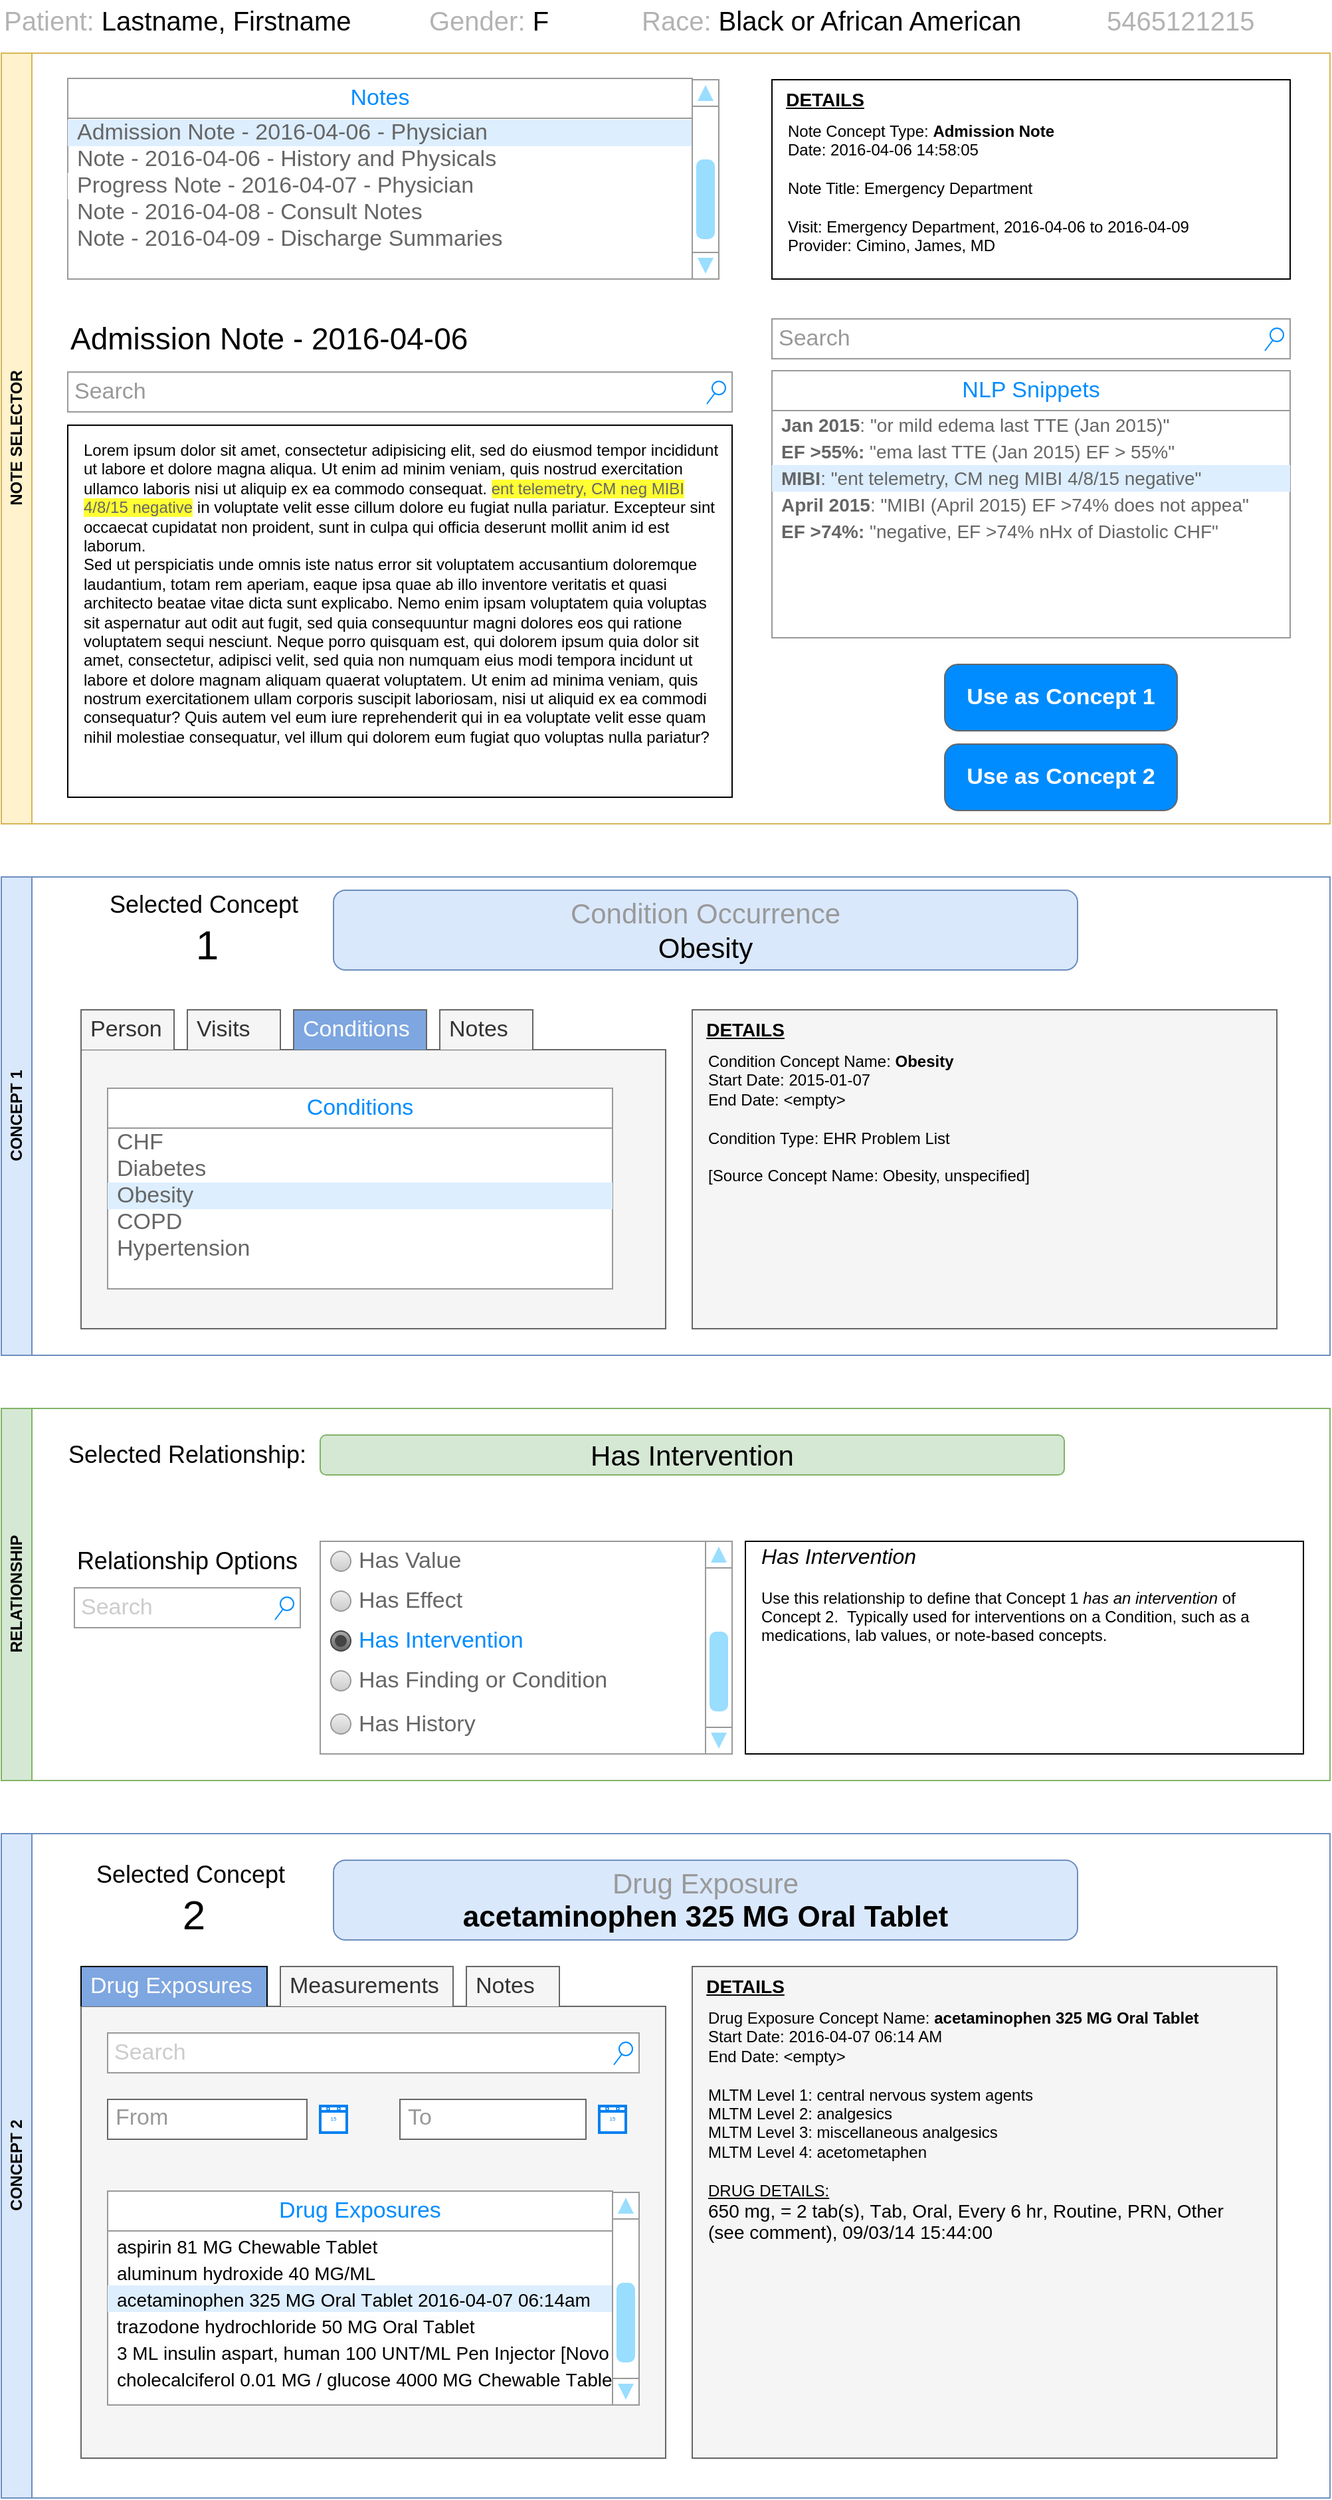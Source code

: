 <mxfile version="24.6.0" type="github">
  <diagram name="Page-1" id="CvbROnI0u1PsvaJzNxl1">
    <mxGraphModel dx="1250" dy="1535" grid="1" gridSize="10" guides="1" tooltips="1" connect="1" arrows="1" fold="1" page="1" pageScale="1" pageWidth="1100" pageHeight="850" math="0" shadow="0">
      <root>
        <mxCell id="0" />
        <mxCell id="1" parent="0" />
        <mxCell id="52OdQAi1lzuqlrWnkRY4-55" value="" style="rounded=0;whiteSpace=wrap;html=1;" vertex="1" parent="1">
          <mxGeometry x="600" y="900" width="420" height="160" as="geometry" />
        </mxCell>
        <mxCell id="52OdQAi1lzuqlrWnkRY4-32" value="CONCEPT 1" style="swimlane;horizontal=0;whiteSpace=wrap;html=1;fillColor=#dae8fc;strokeColor=#6c8ebf;" vertex="1" parent="1">
          <mxGeometry x="40" y="400" width="1000" height="360" as="geometry" />
        </mxCell>
        <mxCell id="52OdQAi1lzuqlrWnkRY4-36" value="" style="rounded=0;whiteSpace=wrap;html=1;fillColor=#f5f5f5;fontColor=#333333;strokeColor=#666666;" vertex="1" parent="52OdQAi1lzuqlrWnkRY4-32">
          <mxGeometry x="520" y="100" width="440" height="240" as="geometry" />
        </mxCell>
        <mxCell id="52OdQAi1lzuqlrWnkRY4-12" value="" style="rounded=0;whiteSpace=wrap;html=1;fillColor=#f5f5f5;fontColor=#333333;strokeColor=#666666;" vertex="1" parent="52OdQAi1lzuqlrWnkRY4-32">
          <mxGeometry x="60" y="130" width="440" height="210" as="geometry" />
        </mxCell>
        <mxCell id="52OdQAi1lzuqlrWnkRY4-1" value="" style="strokeWidth=1;shadow=0;dashed=0;align=center;html=1;shape=mxgraph.mockup.forms.rrect;rSize=0;strokeColor=#999999;fillColor=#ffffff;" vertex="1" parent="52OdQAi1lzuqlrWnkRY4-32">
          <mxGeometry x="80" y="160" width="380" height="150" as="geometry" />
        </mxCell>
        <mxCell id="52OdQAi1lzuqlrWnkRY4-2" value="Conditions" style="strokeWidth=1;shadow=0;dashed=0;align=center;html=1;shape=mxgraph.mockup.forms.rrect;rSize=0;strokeColor=#999999;fontColor=#008cff;fontSize=17;fillColor=#ffffff;resizeWidth=1;whiteSpace=wrap;" vertex="1" parent="52OdQAi1lzuqlrWnkRY4-1">
          <mxGeometry width="380.0" height="30" relative="1" as="geometry">
            <mxPoint y="-1" as="offset" />
          </mxGeometry>
        </mxCell>
        <mxCell id="52OdQAi1lzuqlrWnkRY4-3" value="CHF" style="strokeWidth=1;shadow=0;dashed=0;align=center;html=1;shape=mxgraph.mockup.forms.anchor;fontSize=17;fontColor=#666666;align=left;spacingLeft=5;resizeWidth=1;whiteSpace=wrap;" vertex="1" parent="52OdQAi1lzuqlrWnkRY4-1">
          <mxGeometry width="380.0" height="20" relative="1" as="geometry">
            <mxPoint y="30" as="offset" />
          </mxGeometry>
        </mxCell>
        <mxCell id="52OdQAi1lzuqlrWnkRY4-4" value="Diabetes" style="strokeWidth=1;shadow=0;dashed=0;align=center;html=1;shape=mxgraph.mockup.forms.anchor;fontSize=17;fontColor=#666666;align=left;spacingLeft=5;resizeWidth=1;whiteSpace=wrap;" vertex="1" parent="52OdQAi1lzuqlrWnkRY4-1">
          <mxGeometry width="380.0" height="20" relative="1" as="geometry">
            <mxPoint y="50" as="offset" />
          </mxGeometry>
        </mxCell>
        <mxCell id="52OdQAi1lzuqlrWnkRY4-5" value="Obesity" style="strokeWidth=1;shadow=0;dashed=0;align=center;html=1;shape=mxgraph.mockup.forms.rrect;rSize=0;fontSize=17;fontColor=#666666;align=left;spacingLeft=5;fillColor=#ddeeff;strokeColor=none;resizeWidth=1;whiteSpace=wrap;" vertex="1" parent="52OdQAi1lzuqlrWnkRY4-1">
          <mxGeometry width="380.0" height="20" relative="1" as="geometry">
            <mxPoint y="70" as="offset" />
          </mxGeometry>
        </mxCell>
        <mxCell id="52OdQAi1lzuqlrWnkRY4-6" value="COPD" style="strokeWidth=1;shadow=0;dashed=0;align=center;html=1;shape=mxgraph.mockup.forms.anchor;fontSize=17;fontColor=#666666;align=left;spacingLeft=5;resizeWidth=1;whiteSpace=wrap;" vertex="1" parent="52OdQAi1lzuqlrWnkRY4-1">
          <mxGeometry width="380.0" height="20" relative="1" as="geometry">
            <mxPoint y="90" as="offset" />
          </mxGeometry>
        </mxCell>
        <mxCell id="52OdQAi1lzuqlrWnkRY4-8" value="Hypertension" style="strokeWidth=1;shadow=0;dashed=0;align=center;html=1;shape=mxgraph.mockup.forms.anchor;fontSize=17;fontColor=#666666;align=left;spacingLeft=5;resizeWidth=1;whiteSpace=wrap;" vertex="1" parent="52OdQAi1lzuqlrWnkRY4-1">
          <mxGeometry width="380.0" height="20" relative="1" as="geometry">
            <mxPoint y="110" as="offset" />
          </mxGeometry>
        </mxCell>
        <mxCell id="52OdQAi1lzuqlrWnkRY4-11" value="Visits" style="strokeWidth=1;shadow=0;dashed=0;align=center;html=1;shape=mxgraph.mockup.forms.uRect;fontSize=17;fontColor=#333333;align=left;spacingLeft=5;strokeColor=#666666;fillColor=#f5f5f5;" vertex="1" parent="52OdQAi1lzuqlrWnkRY4-32">
          <mxGeometry x="140" y="100" width="70" height="30" as="geometry" />
        </mxCell>
        <mxCell id="52OdQAi1lzuqlrWnkRY4-10" value="Notes" style="strokeWidth=1;shadow=0;dashed=0;align=center;html=1;shape=mxgraph.mockup.forms.uRect;fontSize=17;fontColor=#333333;align=left;spacingLeft=5;strokeColor=#666666;fillColor=#f5f5f5;" vertex="1" parent="52OdQAi1lzuqlrWnkRY4-32">
          <mxGeometry x="330" y="100" width="70" height="30" as="geometry" />
        </mxCell>
        <mxCell id="52OdQAi1lzuqlrWnkRY4-9" value="Conditions" style="strokeWidth=1;shadow=0;dashed=0;align=center;html=1;shape=mxgraph.mockup.forms.uRect;fontSize=17;fontColor=#FFFFFF;align=left;spacingLeft=5;strokeColor=#666666;fillColor=#7EA6E0;" vertex="1" parent="52OdQAi1lzuqlrWnkRY4-32">
          <mxGeometry x="220" y="100" width="100" height="30" as="geometry" />
        </mxCell>
        <mxCell id="52OdQAi1lzuqlrWnkRY4-33" value="Person" style="strokeWidth=1;shadow=0;dashed=0;align=center;html=1;shape=mxgraph.mockup.forms.uRect;fontSize=17;fontColor=#333333;align=left;spacingLeft=5;strokeColor=#666666;fillColor=#f5f5f5;" vertex="1" parent="52OdQAi1lzuqlrWnkRY4-32">
          <mxGeometry x="60" y="100" width="70" height="30" as="geometry" />
        </mxCell>
        <mxCell id="52OdQAi1lzuqlrWnkRY4-34" value="Condition Concept Name: &lt;b&gt;Obesity&lt;/b&gt;&lt;div&gt;Start Date: 2015-01-07&lt;/div&gt;&lt;div&gt;End Date: &amp;lt;empty&amp;gt;&lt;/div&gt;&lt;div&gt;&lt;br&gt;&lt;/div&gt;&lt;div&gt;Condition Type: EHR Problem List&lt;/div&gt;&lt;div&gt;&lt;br&gt;&lt;/div&gt;&lt;div&gt;[Source Concept Name: Obesity, unspecified]&lt;/div&gt;&lt;div&gt;&lt;br&gt;&lt;/div&gt;&lt;div&gt;&lt;br&gt;&lt;/div&gt;" style="text;spacingTop=-5;whiteSpace=wrap;html=1;align=left;fontSize=12;fontFamily=Helvetica;fillColor=none;strokeColor=none;" vertex="1" parent="52OdQAi1lzuqlrWnkRY4-32">
          <mxGeometry x="530" y="130" width="420" height="210" as="geometry" />
        </mxCell>
        <mxCell id="52OdQAi1lzuqlrWnkRY4-35" value="DETAILS" style="text;html=1;align=center;verticalAlign=middle;whiteSpace=wrap;rounded=0;fontSize=14;fontStyle=5" vertex="1" parent="52OdQAi1lzuqlrWnkRY4-32">
          <mxGeometry x="530" y="100" width="60" height="30" as="geometry" />
        </mxCell>
        <mxCell id="52OdQAi1lzuqlrWnkRY4-37" value="Selected Concept&amp;nbsp;&lt;div&gt;&lt;font style=&quot;font-size: 31px;&quot;&gt;1&lt;/font&gt;&lt;/div&gt;" style="text;html=1;align=center;verticalAlign=middle;whiteSpace=wrap;rounded=0;fontSize=18;" vertex="1" parent="52OdQAi1lzuqlrWnkRY4-32">
          <mxGeometry x="70" y="10" width="170" height="60" as="geometry" />
        </mxCell>
        <mxCell id="52OdQAi1lzuqlrWnkRY4-38" value="" style="rounded=1;whiteSpace=wrap;html=1;fillColor=#dae8fc;strokeColor=#6c8ebf;" vertex="1" parent="52OdQAi1lzuqlrWnkRY4-32">
          <mxGeometry x="250" y="10" width="560" height="60" as="geometry" />
        </mxCell>
        <mxCell id="52OdQAi1lzuqlrWnkRY4-39" value="&lt;font color=&quot;#999999&quot;&gt;Condition Occurrence&lt;/font&gt;&lt;div style=&quot;font-size: 21px;&quot;&gt;Obesity&lt;/div&gt;" style="text;html=1;align=center;verticalAlign=middle;whiteSpace=wrap;rounded=0;fontSize=21;" vertex="1" parent="52OdQAi1lzuqlrWnkRY4-32">
          <mxGeometry x="395" y="10" width="270" height="60" as="geometry" />
        </mxCell>
        <mxCell id="52OdQAi1lzuqlrWnkRY4-40" value="RELATIONSHIP" style="swimlane;horizontal=0;whiteSpace=wrap;html=1;fillColor=#d5e8d4;strokeColor=#82b366;" vertex="1" parent="1">
          <mxGeometry x="40" y="800" width="1000" height="280" as="geometry" />
        </mxCell>
        <mxCell id="52OdQAi1lzuqlrWnkRY4-41" value="Selected Relationship:" style="text;html=1;align=center;verticalAlign=middle;whiteSpace=wrap;rounded=0;fontSize=18;" vertex="1" parent="52OdQAi1lzuqlrWnkRY4-40">
          <mxGeometry x="40" y="20" width="200" height="30" as="geometry" />
        </mxCell>
        <mxCell id="52OdQAi1lzuqlrWnkRY4-42" value="" style="rounded=1;whiteSpace=wrap;html=1;fillColor=#d5e8d4;strokeColor=#82b366;" vertex="1" parent="52OdQAi1lzuqlrWnkRY4-40">
          <mxGeometry x="240" y="20" width="560" height="30" as="geometry" />
        </mxCell>
        <mxCell id="52OdQAi1lzuqlrWnkRY4-43" value="&lt;font&gt;Has Intervention&lt;/font&gt;" style="text;html=1;align=center;verticalAlign=middle;whiteSpace=wrap;rounded=0;fontSize=21;fontColor=#000000;" vertex="1" parent="52OdQAi1lzuqlrWnkRY4-40">
          <mxGeometry x="385" y="20" width="270" height="30" as="geometry" />
        </mxCell>
        <mxCell id="52OdQAi1lzuqlrWnkRY4-52" value="Search" style="strokeWidth=1;shadow=0;dashed=0;align=center;html=1;shape=mxgraph.mockup.forms.searchBox;strokeColor=#999999;mainText=;strokeColor2=#008cff;fontColor=#CCCCCC;fontSize=17;align=left;spacingLeft=3;whiteSpace=wrap;" vertex="1" parent="52OdQAi1lzuqlrWnkRY4-40">
          <mxGeometry x="55" y="135" width="170" height="30" as="geometry" />
        </mxCell>
        <mxCell id="52OdQAi1lzuqlrWnkRY4-53" value="Relationship Options" style="text;html=1;align=center;verticalAlign=middle;whiteSpace=wrap;rounded=0;fontSize=18;" vertex="1" parent="52OdQAi1lzuqlrWnkRY4-40">
          <mxGeometry x="50" y="95" width="180" height="40" as="geometry" />
        </mxCell>
        <mxCell id="52OdQAi1lzuqlrWnkRY4-44" value="" style="strokeWidth=1;shadow=0;dashed=0;align=center;html=1;shape=mxgraph.mockup.forms.rrect;rSize=0;strokeColor=#999999;fillColor=#ffffff;recursiveResize=0;" vertex="1" parent="52OdQAi1lzuqlrWnkRY4-40">
          <mxGeometry x="240" y="100" width="290" height="160" as="geometry" />
        </mxCell>
        <mxCell id="52OdQAi1lzuqlrWnkRY4-45" value="Has Value" style="shape=ellipse;rSize=0;fillColor=#eeeeee;strokeColor=#999999;gradientColor=#cccccc;html=1;align=left;spacingLeft=4;fontSize=17;fontColor=#666666;labelPosition=right;" vertex="1" parent="52OdQAi1lzuqlrWnkRY4-44">
          <mxGeometry x="8" y="7.5" width="15" height="15" as="geometry" />
        </mxCell>
        <mxCell id="52OdQAi1lzuqlrWnkRY4-46" value="Has Effect" style="shape=ellipse;rSize=0;fillColor=#eeeeee;strokeColor=#999999;gradientColor=#cccccc;html=1;align=left;spacingLeft=4;fontSize=17;fontColor=#666666;labelPosition=right;" vertex="1" parent="52OdQAi1lzuqlrWnkRY4-44">
          <mxGeometry x="8" y="37.5" width="15" height="15" as="geometry" />
        </mxCell>
        <mxCell id="52OdQAi1lzuqlrWnkRY4-47" value="Has Intervention" style="shape=ellipse;rSize=0;fillColor=#aaaaaa;strokeColor=#444444;gradientColor=#666666;html=1;align=left;spacingLeft=4;fontSize=17;fontColor=#008cff;labelPosition=right;" vertex="1" parent="52OdQAi1lzuqlrWnkRY4-44">
          <mxGeometry x="8" y="67.5" width="15" height="15" as="geometry" />
        </mxCell>
        <mxCell id="52OdQAi1lzuqlrWnkRY4-48" value="" style="shape=ellipse;fillColor=#444444;strokeColor=none;html=1;" vertex="1" parent="52OdQAi1lzuqlrWnkRY4-47">
          <mxGeometry x="3" y="3" width="9" height="9" as="geometry" />
        </mxCell>
        <mxCell id="52OdQAi1lzuqlrWnkRY4-49" value="Has Finding or Condition" style="shape=ellipse;rSize=0;fillColor=#eeeeee;strokeColor=#999999;gradientColor=#cccccc;html=1;align=left;spacingLeft=4;fontSize=17;fontColor=#666666;labelPosition=right;" vertex="1" parent="52OdQAi1lzuqlrWnkRY4-44">
          <mxGeometry x="8" y="97.5" width="15" height="15" as="geometry" />
        </mxCell>
        <mxCell id="52OdQAi1lzuqlrWnkRY4-92" value="Has History" style="shape=ellipse;rSize=0;fillColor=#eeeeee;strokeColor=#999999;gradientColor=#cccccc;html=1;align=left;spacingLeft=4;fontSize=17;fontColor=#666666;labelPosition=right;" vertex="1" parent="52OdQAi1lzuqlrWnkRY4-44">
          <mxGeometry x="8" y="130" width="15" height="15" as="geometry" />
        </mxCell>
        <mxCell id="52OdQAi1lzuqlrWnkRY4-50" value="" style="verticalLabelPosition=bottom;shadow=0;dashed=0;align=center;html=1;verticalAlign=top;strokeWidth=1;shape=mxgraph.mockup.navigation.scrollBar;strokeColor=#999999;barPos=20;fillColor2=#99ddff;strokeColor2=none;direction=north;" vertex="1" parent="52OdQAi1lzuqlrWnkRY4-40">
          <mxGeometry x="530" y="100" width="10" height="160" as="geometry" />
        </mxCell>
        <mxCell id="52OdQAi1lzuqlrWnkRY4-54" value="&lt;font style=&quot;font-size: 16px;&quot;&gt;&lt;i&gt;Has Intervention&lt;/i&gt;&lt;/font&gt;&lt;div&gt;&lt;br&gt;&lt;/div&gt;&lt;div&gt;Use this relationship to define that Concept 1 &lt;i&gt;has an intervention&lt;/i&gt; of Concept 2.&amp;nbsp; Typically used for interventions on a Condition, such as a medications, lab values, or note-based concepts.&lt;/div&gt;" style="text;spacingTop=-5;whiteSpace=wrap;html=1;align=left;fontSize=12;fontFamily=Helvetica;fillColor=none;strokeColor=none;" vertex="1" parent="1">
          <mxGeometry x="610" y="900" width="400" height="160" as="geometry" />
        </mxCell>
        <mxCell id="52OdQAi1lzuqlrWnkRY4-56" value="CONCEPT 2" style="swimlane;horizontal=0;whiteSpace=wrap;html=1;fillColor=#dae8fc;strokeColor=#6c8ebf;" vertex="1" parent="1">
          <mxGeometry x="40" y="1120" width="1000" height="500" as="geometry" />
        </mxCell>
        <mxCell id="52OdQAi1lzuqlrWnkRY4-57" value="" style="rounded=0;whiteSpace=wrap;html=1;fillColor=#f5f5f5;strokeColor=#666666;fontColor=#333333;" vertex="1" parent="52OdQAi1lzuqlrWnkRY4-56">
          <mxGeometry x="520" y="100" width="440" height="370" as="geometry" />
        </mxCell>
        <mxCell id="52OdQAi1lzuqlrWnkRY4-58" value="" style="rounded=0;whiteSpace=wrap;html=1;fillColor=#f5f5f5;fontColor=#333333;strokeColor=#666666;" vertex="1" parent="52OdQAi1lzuqlrWnkRY4-56">
          <mxGeometry x="60" y="130" width="440" height="340" as="geometry" />
        </mxCell>
        <mxCell id="52OdQAi1lzuqlrWnkRY4-59" value="" style="strokeWidth=1;shadow=0;dashed=0;align=center;html=1;shape=mxgraph.mockup.forms.rrect;rSize=0;strokeColor=#999999;fillColor=#ffffff;" vertex="1" parent="52OdQAi1lzuqlrWnkRY4-56">
          <mxGeometry x="80" y="270" width="380" height="160" as="geometry" />
        </mxCell>
        <mxCell id="52OdQAi1lzuqlrWnkRY4-60" value="Drug Exposures" style="strokeWidth=1;shadow=0;dashed=0;align=center;html=1;shape=mxgraph.mockup.forms.rrect;rSize=0;strokeColor=#999999;fontColor=#008cff;fontSize=17;fillColor=#ffffff;resizeWidth=1;whiteSpace=wrap;" vertex="1" parent="52OdQAi1lzuqlrWnkRY4-59">
          <mxGeometry width="380.0" height="30" relative="1" as="geometry">
            <mxPoint y="-1" as="offset" />
          </mxGeometry>
        </mxCell>
        <mxCell id="52OdQAi1lzuqlrWnkRY4-61" value="&lt;p class=&quot;p1&quot; style=&quot;margin: 0px; font-variant-numeric: normal; font-variant-east-asian: normal; font-variant-alternates: normal; font-kerning: auto; font-optical-sizing: auto; font-feature-settings: normal; font-variation-settings: normal; font-variant-position: normal; font-stretch: normal; font-size: 14px; line-height: normal; color: rgb(0, 0, 0); -webkit-text-stroke-color: rgb(199, 200, 201); background-color: rgba(227, 227, 226, 0.04);&quot;&gt;&lt;span class=&quot;s1&quot; style=&quot;font-kerning: none; font-size: 14px;&quot;&gt;aspirin 81 MG Chewable Tablet&lt;/span&gt;&lt;/p&gt;" style="strokeWidth=1;shadow=0;dashed=0;align=center;html=1;shape=mxgraph.mockup.forms.anchor;fontSize=14;fontColor=#666666;align=left;spacingLeft=5;resizeWidth=1;whiteSpace=wrap;" vertex="1" parent="52OdQAi1lzuqlrWnkRY4-59">
          <mxGeometry width="380.0" height="20" relative="1" as="geometry">
            <mxPoint y="30" as="offset" />
          </mxGeometry>
        </mxCell>
        <mxCell id="52OdQAi1lzuqlrWnkRY4-62" value="&lt;p class=&quot;p1&quot; style=&quot;margin: 0px; font-variant-numeric: normal; font-variant-east-asian: normal; font-variant-alternates: normal; font-kerning: auto; font-optical-sizing: auto; font-feature-settings: normal; font-variation-settings: normal; font-variant-position: normal; font-stretch: normal; font-size: 14px; line-height: normal; color: rgb(0, 0, 0); -webkit-text-stroke-color: rgb(199, 200, 201); background-color: rgba(227, 227, 226, 0.04);&quot;&gt;&lt;span class=&quot;s1&quot; style=&quot;font-kerning: none; font-size: 14px;&quot;&gt;aluminum hydroxide 40 MG/ML&lt;/span&gt;&lt;/p&gt;" style="strokeWidth=1;shadow=0;dashed=0;align=center;html=1;shape=mxgraph.mockup.forms.anchor;fontSize=14;fontColor=#666666;align=left;spacingLeft=5;resizeWidth=1;whiteSpace=wrap;" vertex="1" parent="52OdQAi1lzuqlrWnkRY4-59">
          <mxGeometry width="380.0" height="20" relative="1" as="geometry">
            <mxPoint y="50" as="offset" />
          </mxGeometry>
        </mxCell>
        <mxCell id="52OdQAi1lzuqlrWnkRY4-63" value="&lt;p class=&quot;p1&quot; style=&quot;margin: 0px; font-variant-numeric: normal; font-variant-east-asian: normal; font-variant-alternates: normal; font-kerning: auto; font-optical-sizing: auto; font-feature-settings: normal; font-variation-settings: normal; font-variant-position: normal; font-stretch: normal; font-size: 14px; line-height: normal; color: rgb(0, 0, 0); -webkit-text-stroke-color: rgb(199, 200, 201); background-color: rgba(227, 227, 226, 0.04);&quot;&gt;&lt;span class=&quot;s1&quot; style=&quot;font-kerning: none; font-size: 14px;&quot;&gt;acetaminophen 325 MG Oral Tablet 2016-04-07 06:14am&lt;/span&gt;&lt;/p&gt;" style="strokeWidth=1;shadow=0;dashed=0;align=center;html=1;shape=mxgraph.mockup.forms.rrect;rSize=0;fontSize=14;fontColor=#666666;align=left;spacingLeft=5;fillColor=#ddeeff;strokeColor=none;resizeWidth=1;whiteSpace=wrap;" vertex="1" parent="52OdQAi1lzuqlrWnkRY4-59">
          <mxGeometry width="380.0" height="20" relative="1" as="geometry">
            <mxPoint y="70" as="offset" />
          </mxGeometry>
        </mxCell>
        <mxCell id="52OdQAi1lzuqlrWnkRY4-64" value="&lt;p class=&quot;p1&quot; style=&quot;margin: 0px; font-variant-numeric: normal; font-variant-east-asian: normal; font-variant-alternates: normal; font-kerning: auto; font-optical-sizing: auto; font-feature-settings: normal; font-variation-settings: normal; font-variant-position: normal; font-stretch: normal; font-size: 14px; line-height: normal; color: rgb(0, 0, 0); -webkit-text-stroke-color: rgb(199, 200, 201); background-color: rgba(227, 227, 226, 0.04);&quot;&gt;&lt;span class=&quot;s1&quot; style=&quot;font-kerning: none; font-size: 14px;&quot;&gt;trazodone hydrochloride 50 MG Oral Tablet&lt;/span&gt;&lt;/p&gt;" style="strokeWidth=1;shadow=0;dashed=0;align=center;html=1;shape=mxgraph.mockup.forms.anchor;fontSize=14;fontColor=#666666;align=left;spacingLeft=5;resizeWidth=1;whiteSpace=wrap;" vertex="1" parent="52OdQAi1lzuqlrWnkRY4-59">
          <mxGeometry width="380.0" height="20" relative="1" as="geometry">
            <mxPoint y="90" as="offset" />
          </mxGeometry>
        </mxCell>
        <mxCell id="52OdQAi1lzuqlrWnkRY4-65" value="&lt;p class=&quot;p1&quot; style=&quot;margin: 0px; font-variant-numeric: normal; font-variant-east-asian: normal; font-variant-alternates: normal; font-kerning: auto; font-optical-sizing: auto; font-feature-settings: normal; font-variation-settings: normal; font-variant-position: normal; font-stretch: normal; font-size: 14px; line-height: normal; color: rgb(0, 0, 0); -webkit-text-stroke-color: rgb(199, 200, 201); background-color: rgba(227, 227, 226, 0.04);&quot;&gt;&lt;span class=&quot;s1&quot; style=&quot;font-kerning: none; font-size: 14px;&quot;&gt;3 ML insulin aspart, human 100 UNT/ML Pen Injector [Novo&lt;/span&gt;&lt;/p&gt;" style="strokeWidth=1;shadow=0;dashed=0;align=center;html=1;shape=mxgraph.mockup.forms.anchor;fontSize=14;fontColor=#666666;align=left;spacingLeft=5;resizeWidth=1;whiteSpace=wrap;" vertex="1" parent="52OdQAi1lzuqlrWnkRY4-59">
          <mxGeometry width="380.0" height="20" relative="1" as="geometry">
            <mxPoint y="110" as="offset" />
          </mxGeometry>
        </mxCell>
        <mxCell id="52OdQAi1lzuqlrWnkRY4-76" value="&lt;p style=&quot;margin: 0px; font-variant-numeric: normal; font-variant-east-asian: normal; font-variant-alternates: normal; font-kerning: auto; font-optical-sizing: auto; font-feature-settings: normal; font-variation-settings: normal; font-variant-position: normal; font-stretch: normal; font-size: 14px; line-height: normal; color: rgb(0, 0, 0); -webkit-text-stroke-color: rgb(199, 200, 201); background-color: rgba(227, 227, 226, 0.04);&quot; class=&quot;p1&quot;&gt;&lt;span style=&quot;font-kerning: none; font-size: 14px;&quot; class=&quot;s1&quot;&gt;cholecalciferol 0.01 MG / glucose 4000 MG Chewable Table&lt;/span&gt;&lt;/p&gt;" style="strokeWidth=1;shadow=0;dashed=0;align=center;html=1;shape=mxgraph.mockup.forms.anchor;fontSize=14;fontColor=#666666;align=left;spacingLeft=5;resizeWidth=1;whiteSpace=wrap;" vertex="1" parent="52OdQAi1lzuqlrWnkRY4-59">
          <mxGeometry width="380.0" height="20" relative="1" as="geometry">
            <mxPoint y="130" as="offset" />
          </mxGeometry>
        </mxCell>
        <mxCell id="52OdQAi1lzuqlrWnkRY4-66" value="Measurements" style="strokeWidth=1;shadow=0;dashed=0;align=center;html=1;shape=mxgraph.mockup.forms.uRect;fontSize=17;fontColor=#333333;align=left;spacingLeft=5;strokeColor=#666666;fillColor=#f5f5f5;" vertex="1" parent="52OdQAi1lzuqlrWnkRY4-56">
          <mxGeometry x="210" y="100" width="130" height="30" as="geometry" />
        </mxCell>
        <mxCell id="52OdQAi1lzuqlrWnkRY4-67" value="Notes" style="strokeWidth=1;shadow=0;dashed=0;align=center;html=1;shape=mxgraph.mockup.forms.uRect;fontSize=17;fontColor=#333333;align=left;spacingLeft=5;strokeColor=#666666;fillColor=#f5f5f5;" vertex="1" parent="52OdQAi1lzuqlrWnkRY4-56">
          <mxGeometry x="350" y="100" width="70" height="30" as="geometry" />
        </mxCell>
        <mxCell id="52OdQAi1lzuqlrWnkRY4-69" value="Drug Exposures" style="strokeWidth=1;shadow=0;dashed=0;align=center;html=1;shape=mxgraph.mockup.forms.uRect;fontSize=17;fontColor=#FFFFFF;align=left;spacingLeft=5;strokeColor=#000000;fillColor=#7EA6E0;" vertex="1" parent="52OdQAi1lzuqlrWnkRY4-56">
          <mxGeometry x="60" y="100" width="140" height="30" as="geometry" />
        </mxCell>
        <mxCell id="52OdQAi1lzuqlrWnkRY4-70" value="Drug Exposure Concept Name:&amp;nbsp;&lt;span style=&quot;background-color: rgba(227, 227, 226, 0.04); -webkit-text-stroke-color: rgb(199, 200, 201);&quot;&gt;&lt;b&gt;acetaminophen 325 MG Oral Tablet&lt;/b&gt;&lt;/span&gt;&lt;div&gt;Start Date: 2016-04-07 06:14 AM&lt;/div&gt;&lt;div&gt;End Date: &amp;lt;empty&amp;gt;&lt;/div&gt;&lt;div&gt;&lt;br&gt;&lt;/div&gt;&lt;div&gt;MLTM Level 1: central nervous system agents&lt;/div&gt;&lt;div&gt;MLTM Level 2: analgesics&lt;/div&gt;&lt;div&gt;MLTM Level 3: miscellaneous analgesics&lt;/div&gt;&lt;div&gt;MLTM Level 4: acetometaphen&lt;/div&gt;&lt;div&gt;&lt;br&gt;&lt;/div&gt;&lt;div&gt;&lt;u&gt;DRUG DETAILS:&lt;/u&gt;&lt;/div&gt;&lt;div&gt;&lt;p style=&quot;margin: 0px; font-variant-numeric: normal; font-variant-east-asian: normal; font-variant-alternates: normal; font-kerning: auto; font-optical-sizing: auto; font-feature-settings: normal; font-variation-settings: normal; font-variant-position: normal; font-stretch: normal; line-height: normal; -webkit-text-stroke-color: rgb(199, 201, 201);&quot; class=&quot;p1&quot;&gt;&lt;span style=&quot;font-kerning: none;&quot; class=&quot;s1&quot;&gt;&lt;font style=&quot;font-size: 14px;&quot;&gt;650 mg, = 2 tab(s), Tab, Oral, Every 6 hr, Routine, PRN, Other (see comment), 09/03/14 15:44:00&lt;/font&gt;&lt;/span&gt;&lt;/p&gt;&lt;/div&gt;&lt;div&gt;&lt;br&gt;&lt;/div&gt;&lt;div&gt;&lt;br&gt;&lt;/div&gt;" style="text;spacingTop=-5;whiteSpace=wrap;html=1;align=left;fontSize=12;fontFamily=Helvetica;fillColor=none;strokeColor=none;" vertex="1" parent="52OdQAi1lzuqlrWnkRY4-56">
          <mxGeometry x="530" y="130" width="420" height="330" as="geometry" />
        </mxCell>
        <mxCell id="52OdQAi1lzuqlrWnkRY4-71" value="DETAILS" style="text;html=1;align=center;verticalAlign=middle;whiteSpace=wrap;rounded=0;fontSize=14;fontStyle=5" vertex="1" parent="52OdQAi1lzuqlrWnkRY4-56">
          <mxGeometry x="530" y="100" width="60" height="30" as="geometry" />
        </mxCell>
        <mxCell id="52OdQAi1lzuqlrWnkRY4-74" value="&lt;font color=&quot;#999999&quot;&gt;Drug Exposure&lt;/font&gt;&lt;div style=&quot;&quot;&gt;&lt;b style=&quot;text-align: left; -webkit-text-stroke-color: rgb(199, 200, 201);&quot;&gt;&lt;font style=&quot;font-size: 22px;&quot;&gt;acetaminophen 325 MG Oral Tablet&lt;/font&gt;&lt;/b&gt;&lt;br&gt;&lt;/div&gt;" style="text;html=1;align=center;verticalAlign=middle;whiteSpace=wrap;rounded=1;fontSize=21;fillColor=#dae8fc;strokeColor=#6c8ebf;" vertex="1" parent="52OdQAi1lzuqlrWnkRY4-56">
          <mxGeometry x="250" y="20" width="560" height="60" as="geometry" />
        </mxCell>
        <mxCell id="52OdQAi1lzuqlrWnkRY4-75" value="" style="verticalLabelPosition=bottom;shadow=0;dashed=0;align=center;html=1;verticalAlign=top;strokeWidth=1;shape=mxgraph.mockup.navigation.scrollBar;strokeColor=#999999;barPos=20;fillColor2=#99ddff;strokeColor2=none;direction=north;" vertex="1" parent="52OdQAi1lzuqlrWnkRY4-56">
          <mxGeometry x="460" y="270" width="10" height="160" as="geometry" />
        </mxCell>
        <mxCell id="52OdQAi1lzuqlrWnkRY4-77" value="Search" style="strokeWidth=1;shadow=0;dashed=0;align=center;html=1;shape=mxgraph.mockup.forms.searchBox;strokeColor=#999999;mainText=;strokeColor2=#008cff;fontColor=#CCCCCC;fontSize=17;align=left;spacingLeft=3;whiteSpace=wrap;" vertex="1" parent="52OdQAi1lzuqlrWnkRY4-56">
          <mxGeometry x="80" y="150" width="400" height="30" as="geometry" />
        </mxCell>
        <mxCell id="52OdQAi1lzuqlrWnkRY4-78" value="" style="html=1;verticalLabelPosition=bottom;align=center;labelBackgroundColor=#ffffff;verticalAlign=top;strokeWidth=2;strokeColor=#0080F0;shadow=0;dashed=0;shape=mxgraph.ios7.icons.calendar;" vertex="1" parent="52OdQAi1lzuqlrWnkRY4-56">
          <mxGeometry x="240" y="205" width="20" height="20" as="geometry" />
        </mxCell>
        <mxCell id="52OdQAi1lzuqlrWnkRY4-79" value="From" style="strokeWidth=1;shadow=0;dashed=0;align=center;html=1;shape=mxgraph.mockup.text.textBox;fontColor=#999999;align=left;fontSize=17;spacingLeft=4;spacingTop=-3;whiteSpace=wrap;strokeColor=#666666;mainText=" vertex="1" parent="52OdQAi1lzuqlrWnkRY4-56">
          <mxGeometry x="80" y="200" width="150" height="30" as="geometry" />
        </mxCell>
        <mxCell id="52OdQAi1lzuqlrWnkRY4-80" value="" style="html=1;verticalLabelPosition=bottom;align=center;labelBackgroundColor=#ffffff;verticalAlign=top;strokeWidth=2;strokeColor=#0080F0;shadow=0;dashed=0;shape=mxgraph.ios7.icons.calendar;" vertex="1" parent="52OdQAi1lzuqlrWnkRY4-56">
          <mxGeometry x="450" y="205" width="20" height="20" as="geometry" />
        </mxCell>
        <mxCell id="52OdQAi1lzuqlrWnkRY4-81" value="To" style="strokeWidth=1;shadow=0;dashed=0;align=center;html=1;shape=mxgraph.mockup.text.textBox;fontColor=#999999;align=left;fontSize=17;spacingLeft=4;spacingTop=-3;whiteSpace=wrap;strokeColor=#666666;mainText=" vertex="1" parent="52OdQAi1lzuqlrWnkRY4-56">
          <mxGeometry x="300" y="200" width="140" height="30" as="geometry" />
        </mxCell>
        <mxCell id="52OdQAi1lzuqlrWnkRY4-91" value="Selected Concept&amp;nbsp;&lt;div&gt;&lt;span style=&quot;font-size: 31px;&quot;&gt;2&lt;/span&gt;&lt;/div&gt;" style="text;html=1;align=center;verticalAlign=middle;whiteSpace=wrap;rounded=0;fontSize=18;" vertex="1" parent="52OdQAi1lzuqlrWnkRY4-56">
          <mxGeometry x="60" y="20" width="170" height="60" as="geometry" />
        </mxCell>
        <mxCell id="52OdQAi1lzuqlrWnkRY4-82" value="NOTE SELECTOR" style="swimlane;horizontal=0;whiteSpace=wrap;html=1;fillColor=#fff2cc;strokeColor=#d6b656;" vertex="1" parent="1">
          <mxGeometry x="40" y="-220" width="1000" height="580" as="geometry" />
        </mxCell>
        <mxCell id="52OdQAi1lzuqlrWnkRY4-21" value="" style="rounded=0;whiteSpace=wrap;html=1;fillColor=default;" vertex="1" parent="52OdQAi1lzuqlrWnkRY4-82">
          <mxGeometry x="50" y="280" width="500" height="280" as="geometry" />
        </mxCell>
        <mxCell id="52OdQAi1lzuqlrWnkRY4-22" value="Admission Note - 2016-04-06" style="text;html=1;align=left;verticalAlign=middle;whiteSpace=wrap;rounded=0;fontSize=23;" vertex="1" parent="52OdQAi1lzuqlrWnkRY4-82">
          <mxGeometry x="50" y="200" width="410" height="30" as="geometry" />
        </mxCell>
        <mxCell id="52OdQAi1lzuqlrWnkRY4-20" value="Lorem ipsum dolor sit amet, consectetur adipisicing elit, sed do eiusmod tempor incididunt ut labore et dolore magna aliqua. Ut enim ad minim veniam, quis nostrud exercitation ullamco laboris nisi ut aliquip ex ea commodo consequat.&amp;nbsp;&lt;span style=&quot;color: rgb(102, 102, 102); background-color: rgb(255, 255, 51);&quot;&gt;&lt;font style=&quot;font-size: 12px;&quot;&gt;ent telemetry, CM neg MIBI 4/8/15 negative&lt;/font&gt;&lt;/span&gt;&amp;nbsp;in voluptate velit esse cillum dolore eu fugiat nulla pariatur. Excepteur sint occaecat cupidatat non proident, sunt in culpa qui officia deserunt mollit anim id est laborum.&lt;br&gt;Sed ut perspiciatis unde omnis iste natus error sit voluptatem accusantium doloremque laudantium, totam rem aperiam, eaque ipsa quae ab illo inventore veritatis et quasi architecto beatae vitae dicta sunt explicabo. Nemo enim ipsam voluptatem quia voluptas sit aspernatur aut odit aut fugit, sed quia consequuntur magni dolores eos qui ratione voluptatem sequi nesciunt. Neque porro quisquam est, qui dolorem ipsum quia dolor sit amet, consectetur, adipisci velit, sed quia non numquam eius modi tempora incidunt ut labore et dolore magnam aliquam quaerat voluptatem. Ut enim ad minima veniam, quis nostrum exercitationem ullam corporis suscipit laboriosam, nisi ut aliquid ex ea commodi consequatur? Quis autem vel eum iure reprehenderit qui in ea voluptate velit esse quam nihil molestiae consequatur, vel illum qui dolorem eum fugiat quo voluptas nulla pariatur?" style="text;spacingTop=-5;whiteSpace=wrap;html=1;align=left;fontSize=12;fontFamily=Helvetica;fillColor=none;strokeColor=none;" vertex="1" parent="52OdQAi1lzuqlrWnkRY4-82">
          <mxGeometry x="60" y="290" width="480" height="260" as="geometry" />
        </mxCell>
        <mxCell id="52OdQAi1lzuqlrWnkRY4-23" value="" style="strokeWidth=1;shadow=0;dashed=0;align=center;html=1;shape=mxgraph.mockup.forms.rrect;rSize=0;strokeColor=#999999;fillColor=#ffffff;fontSize=10;" vertex="1" parent="52OdQAi1lzuqlrWnkRY4-82">
          <mxGeometry x="580" y="240" width="390" height="200" as="geometry" />
        </mxCell>
        <mxCell id="52OdQAi1lzuqlrWnkRY4-24" value="NLP Snippets" style="strokeWidth=1;shadow=0;dashed=0;align=center;html=1;shape=mxgraph.mockup.forms.rrect;rSize=0;strokeColor=#999999;fontColor=#008cff;fontSize=17;fillColor=#ffffff;resizeWidth=1;whiteSpace=wrap;" vertex="1" parent="52OdQAi1lzuqlrWnkRY4-23">
          <mxGeometry width="390.0" height="30" relative="1" as="geometry">
            <mxPoint y="-1" as="offset" />
          </mxGeometry>
        </mxCell>
        <mxCell id="52OdQAi1lzuqlrWnkRY4-25" value="&lt;b&gt;Jan 2015&lt;/b&gt;: &quot;or mild edema last TTE (Jan 2015)&quot;" style="strokeWidth=1;shadow=0;dashed=0;align=center;html=1;shape=mxgraph.mockup.forms.anchor;fontSize=14;fontColor=#666666;align=left;spacingLeft=5;resizeWidth=1;whiteSpace=wrap;" vertex="1" parent="52OdQAi1lzuqlrWnkRY4-23">
          <mxGeometry width="390.0" height="20" relative="1" as="geometry">
            <mxPoint y="30" as="offset" />
          </mxGeometry>
        </mxCell>
        <mxCell id="52OdQAi1lzuqlrWnkRY4-26" value="&lt;b&gt;EF &amp;gt;55%:&lt;/b&gt; &quot;ema last TTE (Jan 2015) EF &amp;gt; 55%&quot;" style="strokeWidth=1;shadow=0;dashed=0;align=center;html=1;shape=mxgraph.mockup.forms.anchor;fontSize=14;fontColor=#666666;align=left;spacingLeft=5;resizeWidth=1;whiteSpace=wrap;" vertex="1" parent="52OdQAi1lzuqlrWnkRY4-23">
          <mxGeometry width="390.0" height="20" relative="1" as="geometry">
            <mxPoint y="50" as="offset" />
          </mxGeometry>
        </mxCell>
        <mxCell id="52OdQAi1lzuqlrWnkRY4-27" value="&lt;b&gt;MIBI&lt;/b&gt;: &quot;ent telemetry, CM neg MIBI 4/8/15 negative&quot;" style="strokeWidth=1;shadow=0;dashed=0;align=center;html=1;shape=mxgraph.mockup.forms.rrect;rSize=0;fontSize=14;fontColor=#666666;align=left;spacingLeft=5;fillColor=#ddeeff;strokeColor=none;resizeWidth=1;whiteSpace=wrap;" vertex="1" parent="52OdQAi1lzuqlrWnkRY4-23">
          <mxGeometry width="390.0" height="20" relative="1" as="geometry">
            <mxPoint y="70" as="offset" />
          </mxGeometry>
        </mxCell>
        <mxCell id="52OdQAi1lzuqlrWnkRY4-28" value="&lt;b&gt;April 2015&lt;/b&gt;: &quot;MIBI (April 2015) EF &amp;gt;74% does not appea&quot;" style="strokeWidth=1;shadow=0;dashed=0;align=center;html=1;shape=mxgraph.mockup.forms.anchor;fontSize=14;fontColor=#666666;align=left;spacingLeft=5;resizeWidth=1;whiteSpace=wrap;" vertex="1" parent="52OdQAi1lzuqlrWnkRY4-23">
          <mxGeometry width="390.0" height="20" relative="1" as="geometry">
            <mxPoint y="90" as="offset" />
          </mxGeometry>
        </mxCell>
        <mxCell id="52OdQAi1lzuqlrWnkRY4-29" value="&lt;b&gt;EF &amp;gt;74%:&lt;/b&gt; &quot;negative, EF &amp;gt;74% nHx of Diastolic CHF&quot;" style="strokeWidth=1;shadow=0;dashed=0;align=center;html=1;shape=mxgraph.mockup.forms.anchor;fontSize=14;fontColor=#666666;align=left;spacingLeft=5;resizeWidth=1;whiteSpace=wrap;" vertex="1" parent="52OdQAi1lzuqlrWnkRY4-23">
          <mxGeometry width="390.0" height="20" relative="1" as="geometry">
            <mxPoint y="110" as="offset" />
          </mxGeometry>
        </mxCell>
        <mxCell id="52OdQAi1lzuqlrWnkRY4-7" value="Search" style="strokeWidth=1;shadow=0;dashed=0;align=center;html=1;shape=mxgraph.mockup.forms.searchBox;strokeColor=#999999;mainText=;strokeColor2=#008cff;fontColor=#999999;fontSize=17;align=left;spacingLeft=3;whiteSpace=wrap;" vertex="1" parent="52OdQAi1lzuqlrWnkRY4-82">
          <mxGeometry x="580" y="200" width="390" height="30" as="geometry" />
        </mxCell>
        <mxCell id="52OdQAi1lzuqlrWnkRY4-13" value="" style="strokeWidth=1;shadow=0;dashed=0;align=center;html=1;shape=mxgraph.mockup.forms.rrect;rSize=0;strokeColor=#999999;fillColor=#ffffff;" vertex="1" parent="52OdQAi1lzuqlrWnkRY4-82">
          <mxGeometry x="50" y="20" width="470" height="150" as="geometry" />
        </mxCell>
        <mxCell id="52OdQAi1lzuqlrWnkRY4-14" value="Notes" style="strokeWidth=1;shadow=0;dashed=0;align=center;html=1;shape=mxgraph.mockup.forms.rrect;rSize=0;strokeColor=#999999;fontColor=#008cff;fontSize=17;fillColor=#ffffff;resizeWidth=1;whiteSpace=wrap;" vertex="1" parent="52OdQAi1lzuqlrWnkRY4-13">
          <mxGeometry width="470" height="30" relative="1" as="geometry">
            <mxPoint y="-1" as="offset" />
          </mxGeometry>
        </mxCell>
        <mxCell id="52OdQAi1lzuqlrWnkRY4-16" value="Note - 2016-04-06 - History and Physicals" style="strokeWidth=1;shadow=0;dashed=0;align=center;html=1;shape=mxgraph.mockup.forms.anchor;fontSize=17;fontColor=#666666;align=left;spacingLeft=5;resizeWidth=1;whiteSpace=wrap;" vertex="1" parent="52OdQAi1lzuqlrWnkRY4-13">
          <mxGeometry width="470" height="20" relative="1" as="geometry">
            <mxPoint y="50" as="offset" />
          </mxGeometry>
        </mxCell>
        <mxCell id="52OdQAi1lzuqlrWnkRY4-17" value="Progress Note - 2016-04-07 - Physician" style="strokeWidth=1;shadow=0;dashed=0;align=center;html=1;shape=mxgraph.mockup.forms.rrect;rSize=0;fontSize=17;fontColor=#666666;align=left;spacingLeft=5;fillColor=#FFFFFF;strokeColor=none;resizeWidth=1;whiteSpace=wrap;" vertex="1" parent="52OdQAi1lzuqlrWnkRY4-13">
          <mxGeometry width="470" height="20" relative="1" as="geometry">
            <mxPoint y="70" as="offset" />
          </mxGeometry>
        </mxCell>
        <mxCell id="52OdQAi1lzuqlrWnkRY4-18" value="Note - 2016-04-08 - Consult Notes" style="strokeWidth=1;shadow=0;dashed=0;align=center;html=1;shape=mxgraph.mockup.forms.anchor;fontSize=17;fontColor=#666666;align=left;spacingLeft=5;resizeWidth=1;whiteSpace=wrap;" vertex="1" parent="52OdQAi1lzuqlrWnkRY4-13">
          <mxGeometry width="470" height="20" relative="1" as="geometry">
            <mxPoint y="90" as="offset" />
          </mxGeometry>
        </mxCell>
        <mxCell id="52OdQAi1lzuqlrWnkRY4-31" value="Admission Note - 2016-04-06 - Physician" style="strokeWidth=1;shadow=0;dashed=0;align=center;html=1;shape=mxgraph.mockup.forms.rrect;rSize=0;fontSize=17;fontColor=#666666;align=left;spacingLeft=5;fillColor=#ddeeff;strokeColor=none;resizeWidth=1;whiteSpace=wrap;" vertex="1" parent="52OdQAi1lzuqlrWnkRY4-13">
          <mxGeometry y="30" width="470.0" height="20" as="geometry" />
        </mxCell>
        <mxCell id="52OdQAi1lzuqlrWnkRY4-19" value="Note - 2016-04-09 - Discharge Summaries" style="strokeWidth=1;shadow=0;dashed=0;align=center;html=1;shape=mxgraph.mockup.forms.anchor;fontSize=17;fontColor=#666666;align=left;spacingLeft=5;resizeWidth=1;whiteSpace=wrap;" vertex="1" parent="52OdQAi1lzuqlrWnkRY4-13">
          <mxGeometry width="460" height="20" relative="1" as="geometry">
            <mxPoint y="110" as="offset" />
          </mxGeometry>
        </mxCell>
        <mxCell id="52OdQAi1lzuqlrWnkRY4-83" value="" style="verticalLabelPosition=bottom;shadow=0;dashed=0;align=center;html=1;verticalAlign=top;strokeWidth=1;shape=mxgraph.mockup.navigation.scrollBar;strokeColor=#999999;barPos=20;fillColor2=#99ddff;strokeColor2=none;direction=north;" vertex="1" parent="52OdQAi1lzuqlrWnkRY4-82">
          <mxGeometry x="520" y="20" width="10" height="150" as="geometry" />
        </mxCell>
        <mxCell id="52OdQAi1lzuqlrWnkRY4-84" value="" style="rounded=0;whiteSpace=wrap;html=1;" vertex="1" parent="52OdQAi1lzuqlrWnkRY4-82">
          <mxGeometry x="580" y="20" width="390" height="150" as="geometry" />
        </mxCell>
        <mxCell id="52OdQAi1lzuqlrWnkRY4-85" value="Note Concept Type: &lt;b&gt;Admission Note&lt;/b&gt;&lt;div&gt;Date: 2016-04-06 14:58:05&amp;nbsp;&lt;/div&gt;&lt;div&gt;&lt;br&gt;&lt;/div&gt;&lt;div&gt;Note Title: Emergency Department&lt;/div&gt;&lt;div&gt;&lt;br&gt;&lt;/div&gt;&lt;div&gt;Visit: Emergency Department, 2016-04-06 to 2016-04-09&lt;/div&gt;&lt;div&gt;Provider: Cimino, James, MD&lt;/div&gt;&lt;div&gt;&lt;br&gt;&lt;/div&gt;&lt;div&gt;&lt;br&gt;&lt;/div&gt;" style="text;spacingTop=-5;whiteSpace=wrap;html=1;align=left;fontSize=12;fontFamily=Helvetica;fillColor=none;strokeColor=none;" vertex="1" parent="52OdQAi1lzuqlrWnkRY4-82">
          <mxGeometry x="590" y="50" width="380" height="110" as="geometry" />
        </mxCell>
        <mxCell id="52OdQAi1lzuqlrWnkRY4-86" value="DETAILS" style="text;html=1;align=center;verticalAlign=middle;whiteSpace=wrap;rounded=0;fontSize=14;fontStyle=5" vertex="1" parent="52OdQAi1lzuqlrWnkRY4-82">
          <mxGeometry x="590" y="20" width="60" height="30" as="geometry" />
        </mxCell>
        <mxCell id="52OdQAi1lzuqlrWnkRY4-93" value="Search" style="strokeWidth=1;shadow=0;dashed=0;align=center;html=1;shape=mxgraph.mockup.forms.searchBox;strokeColor=#999999;mainText=;strokeColor2=#008cff;fontColor=#999999;fontSize=17;align=left;spacingLeft=3;whiteSpace=wrap;" vertex="1" parent="52OdQAi1lzuqlrWnkRY4-82">
          <mxGeometry x="50" y="240" width="500" height="30" as="geometry" />
        </mxCell>
        <mxCell id="52OdQAi1lzuqlrWnkRY4-94" value="Use as Concept 1" style="strokeWidth=1;shadow=0;dashed=0;align=center;html=1;shape=mxgraph.mockup.buttons.button;strokeColor=#666666;fontColor=#ffffff;mainText=;buttonStyle=round;fontSize=17;fontStyle=1;fillColor=#008cff;whiteSpace=wrap;" vertex="1" parent="52OdQAi1lzuqlrWnkRY4-82">
          <mxGeometry x="710" y="460" width="175" height="50" as="geometry" />
        </mxCell>
        <mxCell id="52OdQAi1lzuqlrWnkRY4-95" value="Use as Concept 2" style="strokeWidth=1;shadow=0;dashed=0;align=center;html=1;shape=mxgraph.mockup.buttons.button;strokeColor=#666666;fontColor=#ffffff;mainText=;buttonStyle=round;fontSize=17;fontStyle=1;fillColor=#008cff;whiteSpace=wrap;" vertex="1" parent="52OdQAi1lzuqlrWnkRY4-82">
          <mxGeometry x="710" y="520" width="175" height="50" as="geometry" />
        </mxCell>
        <mxCell id="52OdQAi1lzuqlrWnkRY4-87" value="&lt;font style=&quot;font-size: 20px;&quot;&gt;&lt;font color=&quot;#b3b3b3&quot;&gt;Patient:&lt;/font&gt; Lastname, Firstname&lt;/font&gt;" style="text;html=1;align=left;verticalAlign=middle;whiteSpace=wrap;rounded=0;" vertex="1" parent="1">
          <mxGeometry x="40" y="-260" width="330" height="30" as="geometry" />
        </mxCell>
        <mxCell id="52OdQAi1lzuqlrWnkRY4-88" value="&lt;font style=&quot;font-size: 20px;&quot;&gt;&lt;font color=&quot;#b3b3b3&quot;&gt;Gender:&lt;/font&gt; F&lt;/font&gt;" style="text;html=1;align=left;verticalAlign=middle;whiteSpace=wrap;rounded=0;" vertex="1" parent="1">
          <mxGeometry x="360" y="-260" width="120" height="30" as="geometry" />
        </mxCell>
        <mxCell id="52OdQAi1lzuqlrWnkRY4-89" value="&lt;font style=&quot;font-size: 20px;&quot;&gt;&lt;font color=&quot;#b3b3b3&quot;&gt;Race:&lt;/font&gt; Black or African American&lt;/font&gt;" style="text;html=1;align=left;verticalAlign=middle;whiteSpace=wrap;rounded=0;" vertex="1" parent="1">
          <mxGeometry x="520" y="-260" width="320" height="30" as="geometry" />
        </mxCell>
        <mxCell id="52OdQAi1lzuqlrWnkRY4-90" value="&lt;font color=&quot;#b3b3b3&quot;&gt;&lt;span style=&quot;font-size: 20px;&quot;&gt;5465121215&lt;/span&gt;&lt;/font&gt;" style="text;html=1;align=left;verticalAlign=middle;whiteSpace=wrap;rounded=0;" vertex="1" parent="1">
          <mxGeometry x="870" y="-260" width="170" height="30" as="geometry" />
        </mxCell>
      </root>
    </mxGraphModel>
  </diagram>
</mxfile>
